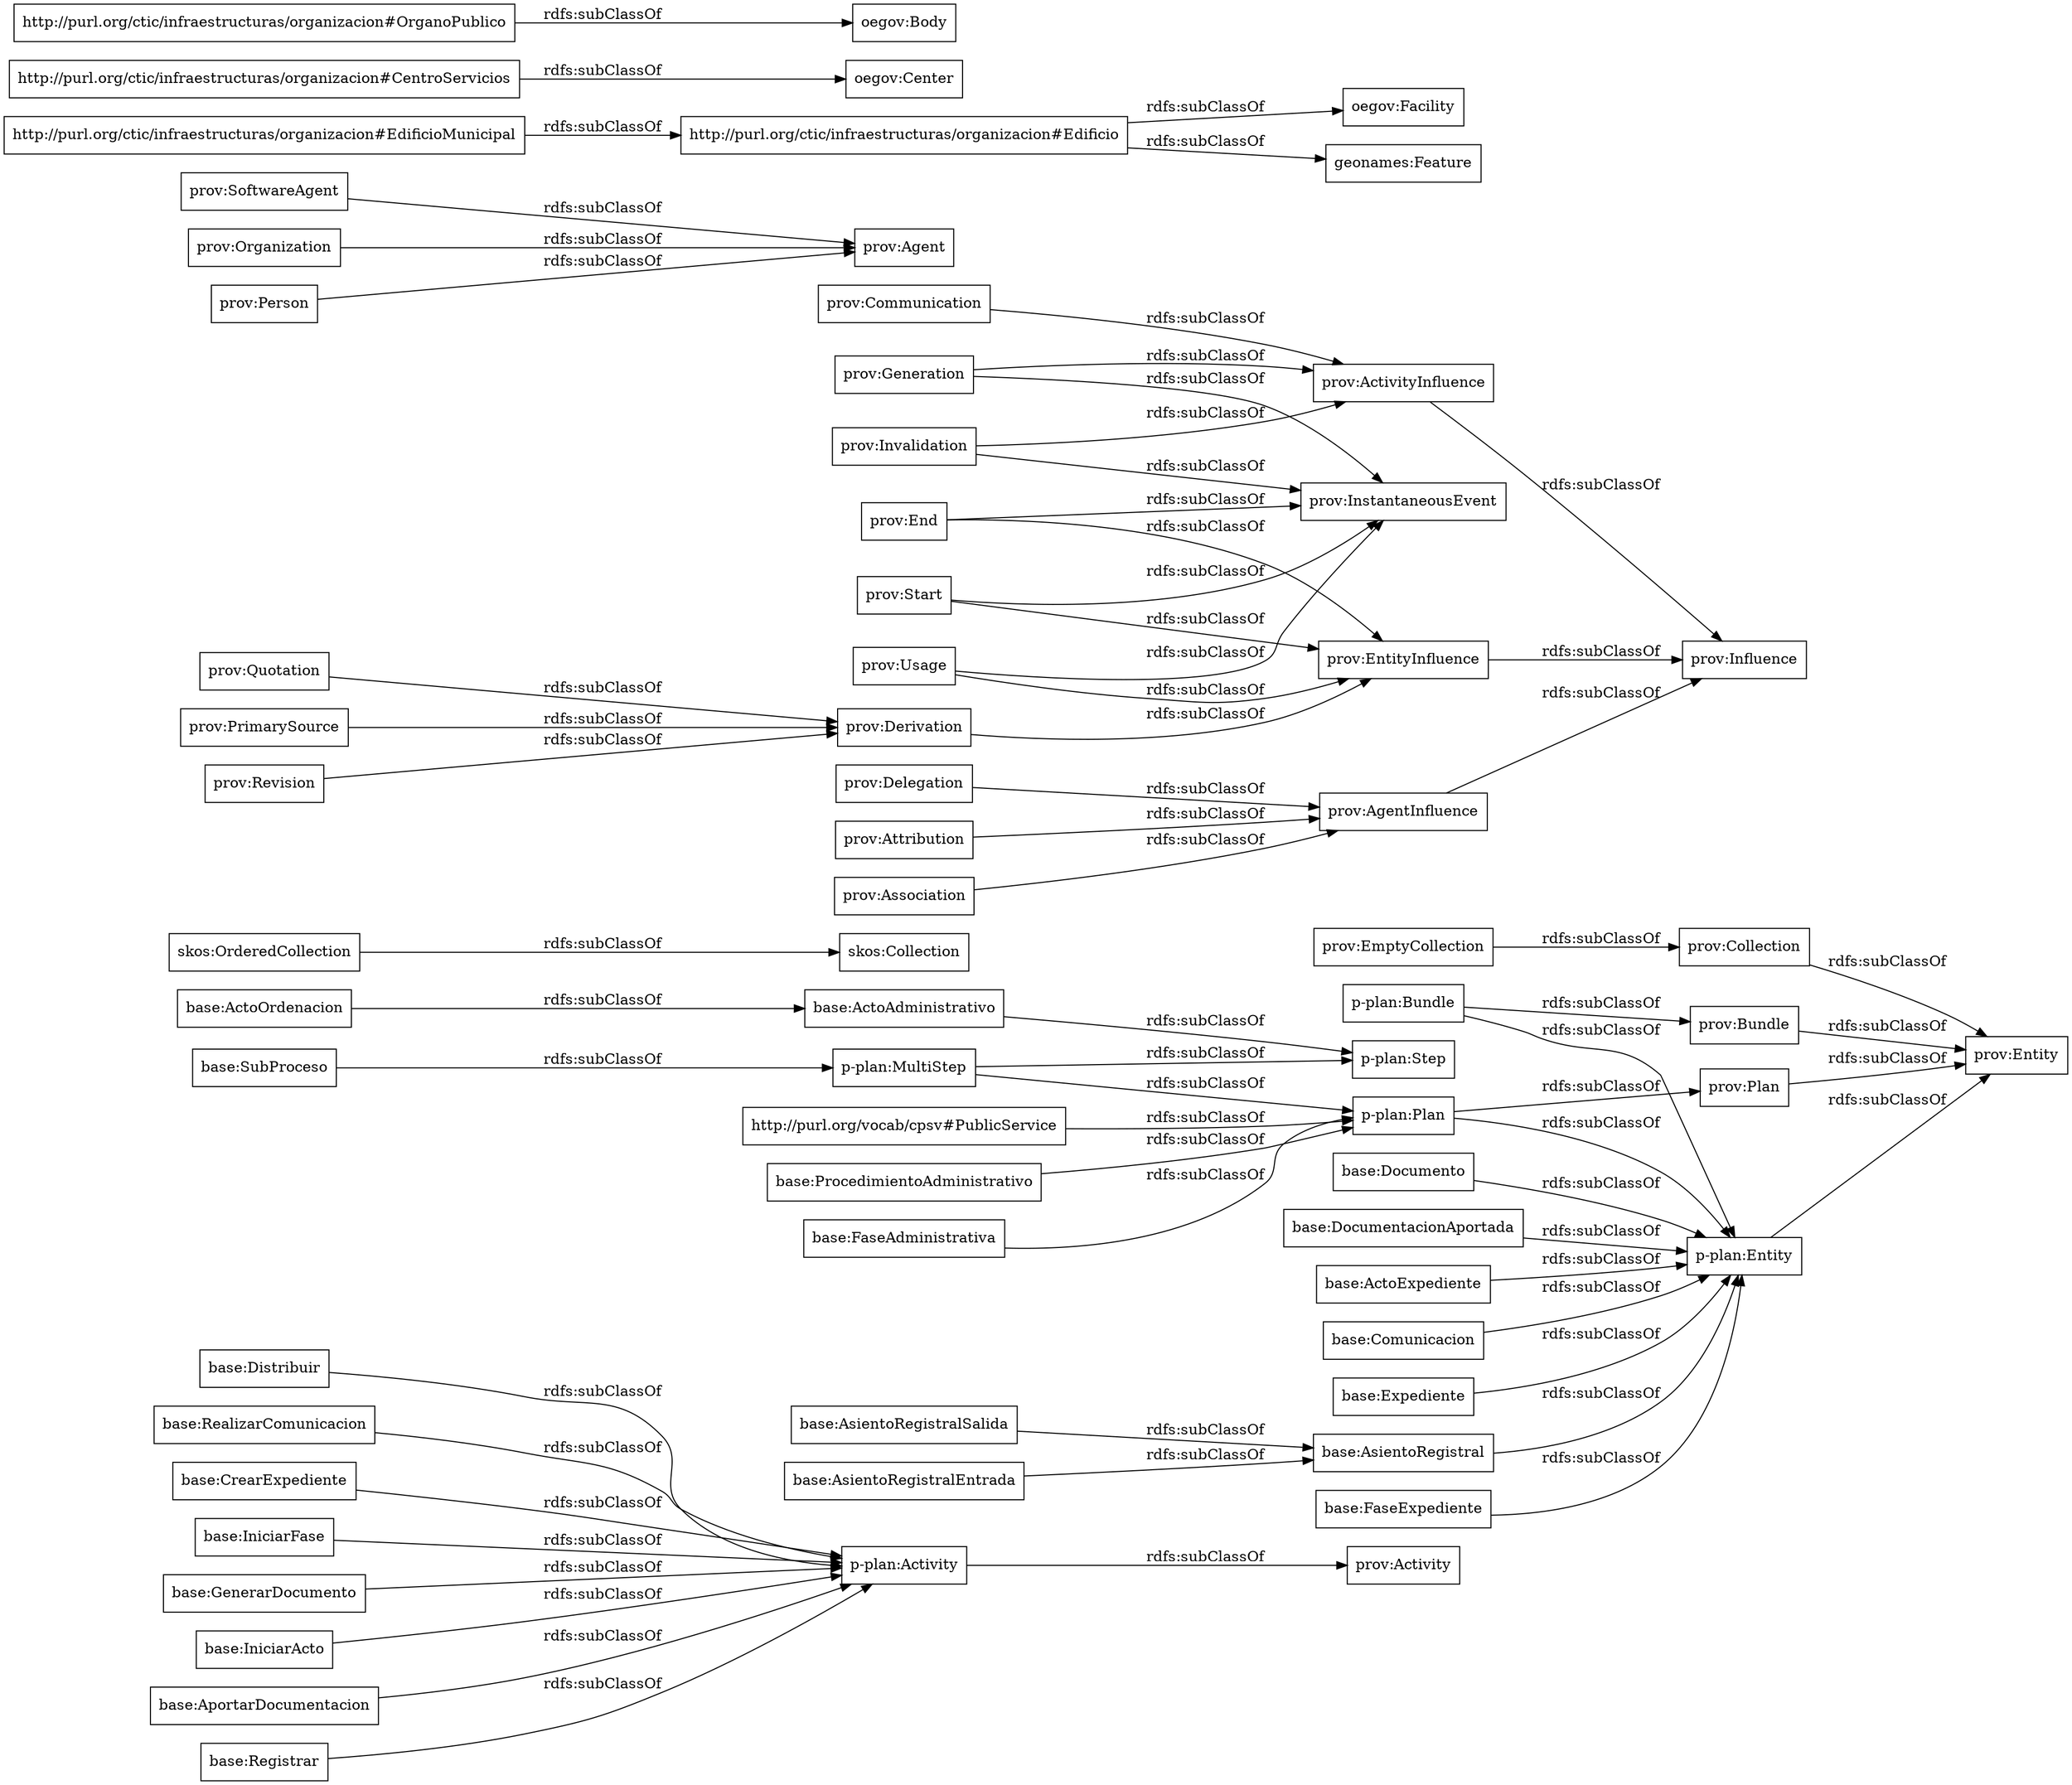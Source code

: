 digraph ar2dtool_diagram { 
rankdir=LR;
size="1000"
node [shape = rectangle, color="black"]; "base:Distribuir" "base:AsientoRegistral" "base:RealizarComunicacion" "base:FaseExpediente" "base:CrearExpediente" "base:Documento" "base:AsientoRegistralSalida" "base:IniciarFase" "base:DocumentacionAportada" "base:ProcedimientoAdministrativo" "base:FaseAdministrativa" "base:ActoExpediente" "base:SubProceso" "base:GenerarDocumento" "base:AsientoRegistralEntrada" "base:Comunicacion" "base:IniciarActo" "base:AportarDocumentacion" "base:Expediente" "base:ActoOrdenacion" "base:Registrar" "base:ActoAdministrativo" "skos:OrderedCollection" "skos:Collection" "p-plan:MultiStep" "p-plan:Activity" "p-plan:Step" "p-plan:Entity" "p-plan:Bundle" "prov:Bundle" "prov:Entity" "p-plan:Plan" "prov:Plan" "prov:Activity" "prov:Influence" "prov:End" "prov:Agent" "prov:Derivation" "prov:Quotation" "prov:Collection" "prov:InstantaneousEvent" "prov:Delegation" "prov:Invalidation" "prov:Usage" "prov:SoftwareAgent" "prov:Attribution" "prov:PrimarySource" "prov:ActivityInfluence" "prov:Organization" "prov:EmptyCollection" "prov:Revision" "prov:Communication" "prov:Association" "prov:Start" "prov:EntityInfluence" "prov:AgentInfluence" "prov:Generation" "prov:Person" "oegov:Facility" "oegov:Center" "oegov:Body" "http://purl.org/ctic/infraestructuras/organizacion#OrganoPublico" "http://purl.org/ctic/infraestructuras/organizacion#EdificioMunicipal" "http://purl.org/ctic/infraestructuras/organizacion#Edificio" "http://purl.org/ctic/infraestructuras/organizacion#CentroServicios" "geonames:Feature" ; /*classes style*/
	"prov:Plan" -> "prov:Entity" [ label = "rdfs:subClassOf" ];
	"base:FaseAdministrativa" -> "p-plan:Plan" [ label = "rdfs:subClassOf" ];
	"prov:Invalidation" -> "prov:ActivityInfluence" [ label = "rdfs:subClassOf" ];
	"prov:Invalidation" -> "prov:InstantaneousEvent" [ label = "rdfs:subClassOf" ];
	"prov:Quotation" -> "prov:Derivation" [ label = "rdfs:subClassOf" ];
	"base:IniciarActo" -> "p-plan:Activity" [ label = "rdfs:subClassOf" ];
	"prov:Communication" -> "prov:ActivityInfluence" [ label = "rdfs:subClassOf" ];
	"prov:ActivityInfluence" -> "prov:Influence" [ label = "rdfs:subClassOf" ];
	"http://purl.org/ctic/infraestructuras/organizacion#Edificio" -> "oegov:Facility" [ label = "rdfs:subClassOf" ];
	"http://purl.org/ctic/infraestructuras/organizacion#Edificio" -> "geonames:Feature" [ label = "rdfs:subClassOf" ];
	"prov:SoftwareAgent" -> "prov:Agent" [ label = "rdfs:subClassOf" ];
	"base:ActoAdministrativo" -> "p-plan:Step" [ label = "rdfs:subClassOf" ];
	"prov:PrimarySource" -> "prov:Derivation" [ label = "rdfs:subClassOf" ];
	"p-plan:Entity" -> "prov:Entity" [ label = "rdfs:subClassOf" ];
	"http://purl.org/vocab/cpsv#PublicService" -> "p-plan:Plan" [ label = "rdfs:subClassOf" ];
	"base:Documento" -> "p-plan:Entity" [ label = "rdfs:subClassOf" ];
	"base:AportarDocumentacion" -> "p-plan:Activity" [ label = "rdfs:subClassOf" ];
	"prov:Attribution" -> "prov:AgentInfluence" [ label = "rdfs:subClassOf" ];
	"p-plan:MultiStep" -> "p-plan:Step" [ label = "rdfs:subClassOf" ];
	"p-plan:MultiStep" -> "p-plan:Plan" [ label = "rdfs:subClassOf" ];
	"base:RealizarComunicacion" -> "p-plan:Activity" [ label = "rdfs:subClassOf" ];
	"prov:Delegation" -> "prov:AgentInfluence" [ label = "rdfs:subClassOf" ];
	"http://purl.org/ctic/infraestructuras/organizacion#OrganoPublico" -> "oegov:Body" [ label = "rdfs:subClassOf" ];
	"base:AsientoRegistralEntrada" -> "base:AsientoRegistral" [ label = "rdfs:subClassOf" ];
	"prov:Derivation" -> "prov:EntityInfluence" [ label = "rdfs:subClassOf" ];
	"base:CrearExpediente" -> "p-plan:Activity" [ label = "rdfs:subClassOf" ];
	"prov:Association" -> "prov:AgentInfluence" [ label = "rdfs:subClassOf" ];
	"prov:End" -> "prov:EntityInfluence" [ label = "rdfs:subClassOf" ];
	"prov:End" -> "prov:InstantaneousEvent" [ label = "rdfs:subClassOf" ];
	"prov:Usage" -> "prov:InstantaneousEvent" [ label = "rdfs:subClassOf" ];
	"prov:Usage" -> "prov:EntityInfluence" [ label = "rdfs:subClassOf" ];
	"prov:Collection" -> "prov:Entity" [ label = "rdfs:subClassOf" ];
	"skos:OrderedCollection" -> "skos:Collection" [ label = "rdfs:subClassOf" ];
	"base:AsientoRegistral" -> "p-plan:Entity" [ label = "rdfs:subClassOf" ];
	"prov:Bundle" -> "prov:Entity" [ label = "rdfs:subClassOf" ];
	"base:DocumentacionAportada" -> "p-plan:Entity" [ label = "rdfs:subClassOf" ];
	"http://purl.org/ctic/infraestructuras/organizacion#CentroServicios" -> "oegov:Center" [ label = "rdfs:subClassOf" ];
	"prov:Start" -> "prov:EntityInfluence" [ label = "rdfs:subClassOf" ];
	"prov:Start" -> "prov:InstantaneousEvent" [ label = "rdfs:subClassOf" ];
	"prov:EmptyCollection" -> "prov:Collection" [ label = "rdfs:subClassOf" ];
	"prov:Revision" -> "prov:Derivation" [ label = "rdfs:subClassOf" ];
	"p-plan:Activity" -> "prov:Activity" [ label = "rdfs:subClassOf" ];
	"prov:Organization" -> "prov:Agent" [ label = "rdfs:subClassOf" ];
	"prov:EntityInfluence" -> "prov:Influence" [ label = "rdfs:subClassOf" ];
	"base:Comunicacion" -> "p-plan:Entity" [ label = "rdfs:subClassOf" ];
	"base:ProcedimientoAdministrativo" -> "p-plan:Plan" [ label = "rdfs:subClassOf" ];
	"prov:Person" -> "prov:Agent" [ label = "rdfs:subClassOf" ];
	"base:AsientoRegistralSalida" -> "base:AsientoRegistral" [ label = "rdfs:subClassOf" ];
	"prov:AgentInfluence" -> "prov:Influence" [ label = "rdfs:subClassOf" ];
	"base:GenerarDocumento" -> "p-plan:Activity" [ label = "rdfs:subClassOf" ];
	"base:SubProceso" -> "p-plan:MultiStep" [ label = "rdfs:subClassOf" ];
	"base:Distribuir" -> "p-plan:Activity" [ label = "rdfs:subClassOf" ];
	"base:ActoOrdenacion" -> "base:ActoAdministrativo" [ label = "rdfs:subClassOf" ];
	"base:IniciarFase" -> "p-plan:Activity" [ label = "rdfs:subClassOf" ];
	"prov:Generation" -> "prov:ActivityInfluence" [ label = "rdfs:subClassOf" ];
	"prov:Generation" -> "prov:InstantaneousEvent" [ label = "rdfs:subClassOf" ];
	"base:FaseExpediente" -> "p-plan:Entity" [ label = "rdfs:subClassOf" ];
	"p-plan:Plan" -> "prov:Plan" [ label = "rdfs:subClassOf" ];
	"p-plan:Plan" -> "p-plan:Entity" [ label = "rdfs:subClassOf" ];
	"base:Registrar" -> "p-plan:Activity" [ label = "rdfs:subClassOf" ];
	"base:Expediente" -> "p-plan:Entity" [ label = "rdfs:subClassOf" ];
	"p-plan:Bundle" -> "prov:Bundle" [ label = "rdfs:subClassOf" ];
	"p-plan:Bundle" -> "p-plan:Entity" [ label = "rdfs:subClassOf" ];
	"http://purl.org/ctic/infraestructuras/organizacion#EdificioMunicipal" -> "http://purl.org/ctic/infraestructuras/organizacion#Edificio" [ label = "rdfs:subClassOf" ];
	"base:ActoExpediente" -> "p-plan:Entity" [ label = "rdfs:subClassOf" ];

}
